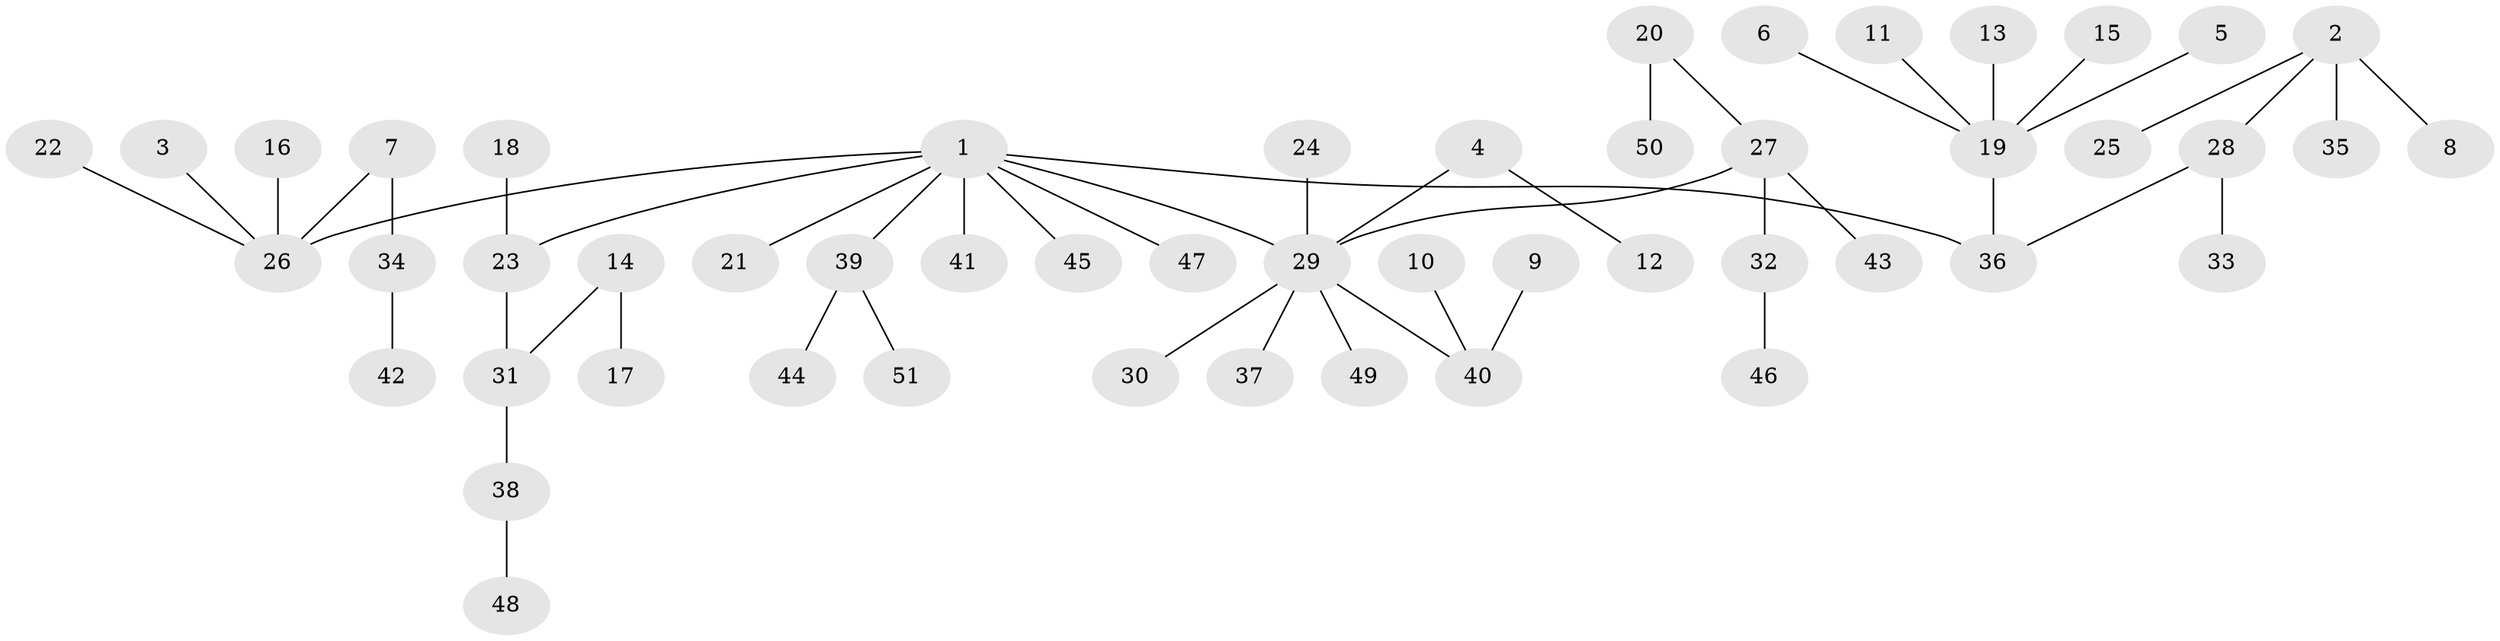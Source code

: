 // original degree distribution, {5: 0.039603960396039604, 6: 0.019801980198019802, 3: 0.12871287128712872, 4: 0.04950495049504951, 2: 0.25742574257425743, 1: 0.49504950495049505, 7: 0.009900990099009901}
// Generated by graph-tools (version 1.1) at 2025/26/03/09/25 03:26:32]
// undirected, 51 vertices, 50 edges
graph export_dot {
graph [start="1"]
  node [color=gray90,style=filled];
  1;
  2;
  3;
  4;
  5;
  6;
  7;
  8;
  9;
  10;
  11;
  12;
  13;
  14;
  15;
  16;
  17;
  18;
  19;
  20;
  21;
  22;
  23;
  24;
  25;
  26;
  27;
  28;
  29;
  30;
  31;
  32;
  33;
  34;
  35;
  36;
  37;
  38;
  39;
  40;
  41;
  42;
  43;
  44;
  45;
  46;
  47;
  48;
  49;
  50;
  51;
  1 -- 21 [weight=1.0];
  1 -- 23 [weight=1.0];
  1 -- 26 [weight=1.0];
  1 -- 29 [weight=1.0];
  1 -- 36 [weight=1.0];
  1 -- 39 [weight=1.0];
  1 -- 41 [weight=1.0];
  1 -- 45 [weight=1.0];
  1 -- 47 [weight=1.0];
  2 -- 8 [weight=1.0];
  2 -- 25 [weight=1.0];
  2 -- 28 [weight=1.0];
  2 -- 35 [weight=1.0];
  3 -- 26 [weight=1.0];
  4 -- 12 [weight=1.0];
  4 -- 29 [weight=1.0];
  5 -- 19 [weight=1.0];
  6 -- 19 [weight=1.0];
  7 -- 26 [weight=1.0];
  7 -- 34 [weight=1.0];
  9 -- 40 [weight=1.0];
  10 -- 40 [weight=1.0];
  11 -- 19 [weight=1.0];
  13 -- 19 [weight=1.0];
  14 -- 17 [weight=1.0];
  14 -- 31 [weight=1.0];
  15 -- 19 [weight=1.0];
  16 -- 26 [weight=1.0];
  18 -- 23 [weight=1.0];
  19 -- 36 [weight=1.0];
  20 -- 27 [weight=1.0];
  20 -- 50 [weight=1.0];
  22 -- 26 [weight=1.0];
  23 -- 31 [weight=1.0];
  24 -- 29 [weight=1.0];
  27 -- 29 [weight=1.0];
  27 -- 32 [weight=1.0];
  27 -- 43 [weight=1.0];
  28 -- 33 [weight=1.0];
  28 -- 36 [weight=1.0];
  29 -- 30 [weight=1.0];
  29 -- 37 [weight=1.0];
  29 -- 40 [weight=1.0];
  29 -- 49 [weight=1.0];
  31 -- 38 [weight=1.0];
  32 -- 46 [weight=1.0];
  34 -- 42 [weight=1.0];
  38 -- 48 [weight=1.0];
  39 -- 44 [weight=1.0];
  39 -- 51 [weight=1.0];
}
